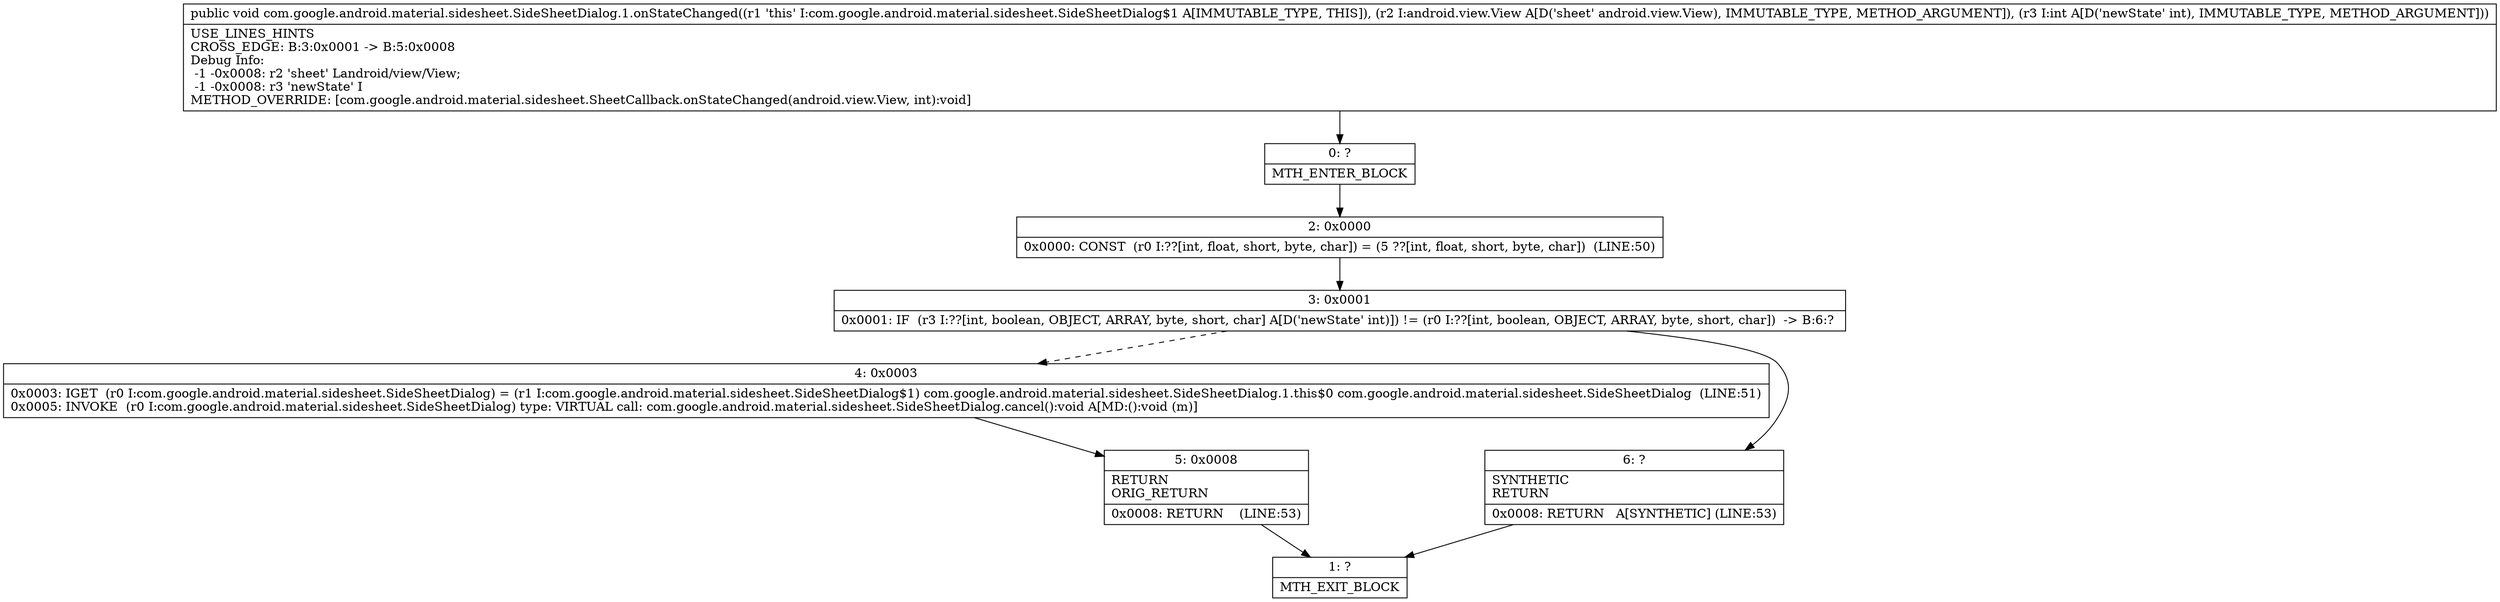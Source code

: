 digraph "CFG forcom.google.android.material.sidesheet.SideSheetDialog.1.onStateChanged(Landroid\/view\/View;I)V" {
Node_0 [shape=record,label="{0\:\ ?|MTH_ENTER_BLOCK\l}"];
Node_2 [shape=record,label="{2\:\ 0x0000|0x0000: CONST  (r0 I:??[int, float, short, byte, char]) = (5 ??[int, float, short, byte, char])  (LINE:50)\l}"];
Node_3 [shape=record,label="{3\:\ 0x0001|0x0001: IF  (r3 I:??[int, boolean, OBJECT, ARRAY, byte, short, char] A[D('newState' int)]) != (r0 I:??[int, boolean, OBJECT, ARRAY, byte, short, char])  \-\> B:6:? \l}"];
Node_4 [shape=record,label="{4\:\ 0x0003|0x0003: IGET  (r0 I:com.google.android.material.sidesheet.SideSheetDialog) = (r1 I:com.google.android.material.sidesheet.SideSheetDialog$1) com.google.android.material.sidesheet.SideSheetDialog.1.this$0 com.google.android.material.sidesheet.SideSheetDialog  (LINE:51)\l0x0005: INVOKE  (r0 I:com.google.android.material.sidesheet.SideSheetDialog) type: VIRTUAL call: com.google.android.material.sidesheet.SideSheetDialog.cancel():void A[MD:():void (m)]\l}"];
Node_5 [shape=record,label="{5\:\ 0x0008|RETURN\lORIG_RETURN\l|0x0008: RETURN    (LINE:53)\l}"];
Node_1 [shape=record,label="{1\:\ ?|MTH_EXIT_BLOCK\l}"];
Node_6 [shape=record,label="{6\:\ ?|SYNTHETIC\lRETURN\l|0x0008: RETURN   A[SYNTHETIC] (LINE:53)\l}"];
MethodNode[shape=record,label="{public void com.google.android.material.sidesheet.SideSheetDialog.1.onStateChanged((r1 'this' I:com.google.android.material.sidesheet.SideSheetDialog$1 A[IMMUTABLE_TYPE, THIS]), (r2 I:android.view.View A[D('sheet' android.view.View), IMMUTABLE_TYPE, METHOD_ARGUMENT]), (r3 I:int A[D('newState' int), IMMUTABLE_TYPE, METHOD_ARGUMENT]))  | USE_LINES_HINTS\lCROSS_EDGE: B:3:0x0001 \-\> B:5:0x0008\lDebug Info:\l  \-1 \-0x0008: r2 'sheet' Landroid\/view\/View;\l  \-1 \-0x0008: r3 'newState' I\lMETHOD_OVERRIDE: [com.google.android.material.sidesheet.SheetCallback.onStateChanged(android.view.View, int):void]\l}"];
MethodNode -> Node_0;Node_0 -> Node_2;
Node_2 -> Node_3;
Node_3 -> Node_4[style=dashed];
Node_3 -> Node_6;
Node_4 -> Node_5;
Node_5 -> Node_1;
Node_6 -> Node_1;
}

